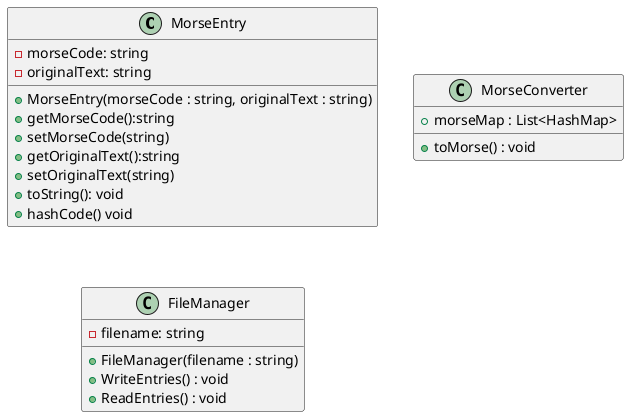 @startuml
class MorseEntry {
 -morseCode: string
 -originalText: string
 +MorseEntry(morseCode : string, originalText : string)
 +getMorseCode():string
 +setMorseCode(string)
 +getOriginalText():string
 +setOriginalText(string)
 +toString(): void
 +hashCode() void
}
class MorseConverter{
+morseMap : List<HashMap>
+toMorse() : void
}
class FileManager{
-filename: string
+FileManager(filename : string)
+WriteEntries() : void
+ReadEntries() : void
}
@enduml
